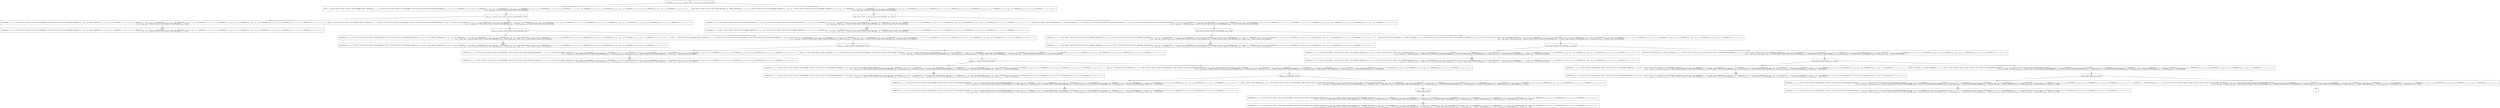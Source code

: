 digraph {
    graph [rankdir=TB
          ,bgcolor=transparent];
    node [shape=box
         ,fillcolor=white
         ,style=filled];
    0 [label=<O <BR/> minmaxo(v<SUB>102</SUB>, v<SUB>80</SUB>, v<SUB>75</SUB>, C Succ [C Succ [C Succ [C Succ [C Succ [Zero]]]]])>];
    1 [label=<C <BR/> leo(v<SUB>102</SUB>, C Succ [C Succ [C Succ [C Succ [C Succ [Zero]]]]], Trueo), minmaxo(v<SUB>107</SUB>, v<SUB>112</SUB>, C Succ [C Succ [C Succ [C Succ [C Succ [Zero]]]]], C Succ [C Succ [C Succ [C Succ [Zero]]]]), minmaxo(v<SUB>127</SUB>, v<SUB>100</SUB>, v<SUB>95</SUB>, v<SUB>102</SUB>), minmaxo(v<SUB>132</SUB>, v<SUB>105</SUB>, v<SUB>100</SUB>, v<SUB>107</SUB>), minmaxo(v<SUB>137</SUB>, v<SUB>142</SUB>, v<SUB>105</SUB>, v<SUB>112</SUB>), minmaxo(v<SUB>157</SUB>, v<SUB>125</SUB>, v<SUB>120</SUB>, v<SUB>127</SUB>), minmaxo(v<SUB>162</SUB>, v<SUB>130</SUB>, v<SUB>125</SUB>, v<SUB>132</SUB>), minmaxo(v<SUB>167</SUB>, v<SUB>135</SUB>, v<SUB>130</SUB>, v<SUB>137</SUB>), minmaxo(v<SUB>172</SUB>, v<SUB>177</SUB>, v<SUB>135</SUB>, v<SUB>142</SUB>), minmaxo(v<SUB>153</SUB>, v<SUB>155</SUB>, v<SUB>150</SUB>, v<SUB>157</SUB>), minmaxo(v<SUB>158</SUB>, v<SUB>160</SUB>, v<SUB>155</SUB>, v<SUB>162</SUB>), minmaxo(v<SUB>163</SUB>, v<SUB>165</SUB>, v<SUB>160</SUB>, v<SUB>167</SUB>), minmaxo(v<SUB>168</SUB>, v<SUB>170</SUB>, v<SUB>165</SUB>, v<SUB>172</SUB>), minmaxo(v<SUB>173</SUB>, v<SUB>175</SUB>, v<SUB>170</SUB>, v<SUB>177</SUB>) <BR/>  [ v<SUB>75</SUB> &rarr; v<SUB>102</SUB>, v<SUB>80</SUB> &rarr; C Succ [C Succ [C Succ [C Succ [C Succ [Zero]]]]] ] >];
    2 [label=<C <BR/> gto(C Succ [C Succ [C Succ [C Succ [C Succ [Zero]]]]], v<SUB>80</SUB>, Trueo), minmaxo(v<SUB>107</SUB>, v<SUB>112</SUB>, v<SUB>80</SUB>, C Succ [C Succ [C Succ [C Succ [Zero]]]]), minmaxo(v<SUB>127</SUB>, v<SUB>100</SUB>, v<SUB>95</SUB>, C Succ [C Succ [C Succ [C Succ [C Succ [Zero]]]]]), minmaxo(v<SUB>132</SUB>, v<SUB>105</SUB>, v<SUB>100</SUB>, v<SUB>107</SUB>), minmaxo(v<SUB>137</SUB>, v<SUB>142</SUB>, v<SUB>105</SUB>, v<SUB>112</SUB>), minmaxo(v<SUB>157</SUB>, v<SUB>125</SUB>, v<SUB>120</SUB>, v<SUB>127</SUB>), minmaxo(v<SUB>162</SUB>, v<SUB>130</SUB>, v<SUB>125</SUB>, v<SUB>132</SUB>), minmaxo(v<SUB>167</SUB>, v<SUB>135</SUB>, v<SUB>130</SUB>, v<SUB>137</SUB>), minmaxo(v<SUB>172</SUB>, v<SUB>177</SUB>, v<SUB>135</SUB>, v<SUB>142</SUB>), minmaxo(v<SUB>153</SUB>, v<SUB>155</SUB>, v<SUB>150</SUB>, v<SUB>157</SUB>), minmaxo(v<SUB>158</SUB>, v<SUB>160</SUB>, v<SUB>155</SUB>, v<SUB>162</SUB>), minmaxo(v<SUB>163</SUB>, v<SUB>165</SUB>, v<SUB>160</SUB>, v<SUB>167</SUB>), minmaxo(v<SUB>168</SUB>, v<SUB>170</SUB>, v<SUB>165</SUB>, v<SUB>172</SUB>), minmaxo(v<SUB>173</SUB>, v<SUB>175</SUB>, v<SUB>170</SUB>, v<SUB>177</SUB>) <BR/>  [ v<SUB>75</SUB> &rarr; v<SUB>80</SUB>, v<SUB>102</SUB> &rarr; C Succ [C Succ [C Succ [C Succ [C Succ [Zero]]]]] ] >];
    3 [label=<O <BR/> leo(v<SUB>102</SUB>, C Succ [C Succ [C Succ [C Succ [C Succ [Zero]]]]], Trueo)>];
    4 [label=<C <BR/> minmaxo(v<SUB>107</SUB>, v<SUB>112</SUB>, C Succ [C Succ [C Succ [C Succ [C Succ [Zero]]]]], C Succ [C Succ [C Succ [C Succ [Zero]]]]), minmaxo(v<SUB>127</SUB>, v<SUB>100</SUB>, v<SUB>95</SUB>, Zero), minmaxo(v<SUB>132</SUB>, v<SUB>105</SUB>, v<SUB>100</SUB>, v<SUB>107</SUB>), minmaxo(v<SUB>137</SUB>, v<SUB>142</SUB>, v<SUB>105</SUB>, v<SUB>112</SUB>), minmaxo(v<SUB>157</SUB>, v<SUB>125</SUB>, v<SUB>120</SUB>, v<SUB>127</SUB>), minmaxo(v<SUB>162</SUB>, v<SUB>130</SUB>, v<SUB>125</SUB>, v<SUB>132</SUB>), minmaxo(v<SUB>167</SUB>, v<SUB>135</SUB>, v<SUB>130</SUB>, v<SUB>137</SUB>), minmaxo(v<SUB>172</SUB>, v<SUB>177</SUB>, v<SUB>135</SUB>, v<SUB>142</SUB>), minmaxo(v<SUB>153</SUB>, v<SUB>155</SUB>, v<SUB>150</SUB>, v<SUB>157</SUB>), minmaxo(v<SUB>158</SUB>, v<SUB>160</SUB>, v<SUB>155</SUB>, v<SUB>162</SUB>), minmaxo(v<SUB>163</SUB>, v<SUB>165</SUB>, v<SUB>160</SUB>, v<SUB>167</SUB>), minmaxo(v<SUB>168</SUB>, v<SUB>170</SUB>, v<SUB>165</SUB>, v<SUB>172</SUB>), minmaxo(v<SUB>173</SUB>, v<SUB>175</SUB>, v<SUB>170</SUB>, v<SUB>177</SUB>) <BR/>  [ v<SUB>75</SUB> &rarr; v<SUB>102</SUB>, v<SUB>80</SUB> &rarr; C Succ [C Succ [C Succ [C Succ [C Succ [Zero]]]]], v<SUB>102</SUB> &rarr; Zero ] >];
    5 [label=<C <BR/> leo(v<SUB>214</SUB>, C Succ [C Succ [C Succ [C Succ [Zero]]]], Trueo), minmaxo(v<SUB>107</SUB>, v<SUB>112</SUB>, C Succ [C Succ [C Succ [C Succ [C Succ [Zero]]]]], C Succ [C Succ [C Succ [C Succ [Zero]]]]), minmaxo(v<SUB>127</SUB>, v<SUB>100</SUB>, v<SUB>95</SUB>, C Succ [v<SUB>214</SUB>]), minmaxo(v<SUB>132</SUB>, v<SUB>105</SUB>, v<SUB>100</SUB>, v<SUB>107</SUB>), minmaxo(v<SUB>137</SUB>, v<SUB>142</SUB>, v<SUB>105</SUB>, v<SUB>112</SUB>), minmaxo(v<SUB>157</SUB>, v<SUB>125</SUB>, v<SUB>120</SUB>, v<SUB>127</SUB>), minmaxo(v<SUB>162</SUB>, v<SUB>130</SUB>, v<SUB>125</SUB>, v<SUB>132</SUB>), minmaxo(v<SUB>167</SUB>, v<SUB>135</SUB>, v<SUB>130</SUB>, v<SUB>137</SUB>), minmaxo(v<SUB>172</SUB>, v<SUB>177</SUB>, v<SUB>135</SUB>, v<SUB>142</SUB>), minmaxo(v<SUB>153</SUB>, v<SUB>155</SUB>, v<SUB>150</SUB>, v<SUB>157</SUB>), minmaxo(v<SUB>158</SUB>, v<SUB>160</SUB>, v<SUB>155</SUB>, v<SUB>162</SUB>), minmaxo(v<SUB>163</SUB>, v<SUB>165</SUB>, v<SUB>160</SUB>, v<SUB>167</SUB>), minmaxo(v<SUB>168</SUB>, v<SUB>170</SUB>, v<SUB>165</SUB>, v<SUB>172</SUB>), minmaxo(v<SUB>173</SUB>, v<SUB>175</SUB>, v<SUB>170</SUB>, v<SUB>177</SUB>) <BR/>  [ v<SUB>75</SUB> &rarr; v<SUB>102</SUB>, v<SUB>80</SUB> &rarr; C Succ [C Succ [C Succ [C Succ [C Succ [Zero]]]]], v<SUB>102</SUB> &rarr; C Succ [v<SUB>214</SUB>], v<SUB>215</SUB> &rarr; C Succ [C Succ [C Succ [C Succ [Zero]]]] ] >];
    6 [label=<Leaf <BR/> minmaxo(v<SUB>107</SUB>, v<SUB>112</SUB>, C Succ [C Succ [C Succ [C Succ [C Succ [Zero]]]]], C Succ [C Succ [C Succ [C Succ [Zero]]]]), minmaxo(v<SUB>127</SUB>, v<SUB>100</SUB>, v<SUB>95</SUB>, Zero), minmaxo(v<SUB>132</SUB>, v<SUB>105</SUB>, v<SUB>100</SUB>, v<SUB>107</SUB>), minmaxo(v<SUB>137</SUB>, v<SUB>142</SUB>, v<SUB>105</SUB>, v<SUB>112</SUB>), minmaxo(v<SUB>157</SUB>, v<SUB>125</SUB>, v<SUB>120</SUB>, v<SUB>127</SUB>), minmaxo(v<SUB>162</SUB>, v<SUB>130</SUB>, v<SUB>125</SUB>, v<SUB>132</SUB>), minmaxo(v<SUB>167</SUB>, v<SUB>135</SUB>, v<SUB>130</SUB>, v<SUB>137</SUB>), minmaxo(v<SUB>172</SUB>, v<SUB>177</SUB>, v<SUB>135</SUB>, v<SUB>142</SUB>), minmaxo(v<SUB>153</SUB>, v<SUB>155</SUB>, v<SUB>150</SUB>, v<SUB>157</SUB>), minmaxo(v<SUB>158</SUB>, v<SUB>160</SUB>, v<SUB>155</SUB>, v<SUB>162</SUB>), minmaxo(v<SUB>163</SUB>, v<SUB>165</SUB>, v<SUB>160</SUB>, v<SUB>167</SUB>), minmaxo(v<SUB>168</SUB>, v<SUB>170</SUB>, v<SUB>165</SUB>, v<SUB>172</SUB>), minmaxo(v<SUB>173</SUB>, v<SUB>175</SUB>, v<SUB>170</SUB>, v<SUB>177</SUB>) <BR/>  [ v<SUB>75</SUB> &rarr; v<SUB>102</SUB>, v<SUB>80</SUB> &rarr; C Succ [C Succ [C Succ [C Succ [C Succ [Zero]]]]], v<SUB>102</SUB> &rarr; Zero ] >];
    7 [label=<O <BR/> leo(v<SUB>214</SUB>, C Succ [C Succ [C Succ [C Succ [Zero]]]], Trueo)>];
    8 [label=<C <BR/> minmaxo(v<SUB>107</SUB>, v<SUB>112</SUB>, C Succ [C Succ [C Succ [C Succ [C Succ [Zero]]]]], C Succ [C Succ [C Succ [C Succ [Zero]]]]), minmaxo(v<SUB>127</SUB>, v<SUB>100</SUB>, v<SUB>95</SUB>, C Succ [Zero]), minmaxo(v<SUB>132</SUB>, v<SUB>105</SUB>, v<SUB>100</SUB>, v<SUB>107</SUB>), minmaxo(v<SUB>137</SUB>, v<SUB>142</SUB>, v<SUB>105</SUB>, v<SUB>112</SUB>), minmaxo(v<SUB>157</SUB>, v<SUB>125</SUB>, v<SUB>120</SUB>, v<SUB>127</SUB>), minmaxo(v<SUB>162</SUB>, v<SUB>130</SUB>, v<SUB>125</SUB>, v<SUB>132</SUB>), minmaxo(v<SUB>167</SUB>, v<SUB>135</SUB>, v<SUB>130</SUB>, v<SUB>137</SUB>), minmaxo(v<SUB>172</SUB>, v<SUB>177</SUB>, v<SUB>135</SUB>, v<SUB>142</SUB>), minmaxo(v<SUB>153</SUB>, v<SUB>155</SUB>, v<SUB>150</SUB>, v<SUB>157</SUB>), minmaxo(v<SUB>158</SUB>, v<SUB>160</SUB>, v<SUB>155</SUB>, v<SUB>162</SUB>), minmaxo(v<SUB>163</SUB>, v<SUB>165</SUB>, v<SUB>160</SUB>, v<SUB>167</SUB>), minmaxo(v<SUB>168</SUB>, v<SUB>170</SUB>, v<SUB>165</SUB>, v<SUB>172</SUB>), minmaxo(v<SUB>173</SUB>, v<SUB>175</SUB>, v<SUB>170</SUB>, v<SUB>177</SUB>) <BR/>  [ v<SUB>75</SUB> &rarr; v<SUB>102</SUB>, v<SUB>80</SUB> &rarr; C Succ [C Succ [C Succ [C Succ [C Succ [Zero]]]]], v<SUB>102</SUB> &rarr; C Succ [v<SUB>214</SUB>], v<SUB>214</SUB> &rarr; Zero, v<SUB>215</SUB> &rarr; C Succ [C Succ [C Succ [C Succ [Zero]]]] ] >];
    9 [label=<C <BR/> leo(v<SUB>217</SUB>, C Succ [C Succ [C Succ [Zero]]], Trueo), minmaxo(v<SUB>107</SUB>, v<SUB>112</SUB>, C Succ [C Succ [C Succ [C Succ [C Succ [Zero]]]]], C Succ [C Succ [C Succ [C Succ [Zero]]]]), minmaxo(v<SUB>127</SUB>, v<SUB>100</SUB>, v<SUB>95</SUB>, C Succ [C Succ [v<SUB>217</SUB>]]), minmaxo(v<SUB>132</SUB>, v<SUB>105</SUB>, v<SUB>100</SUB>, v<SUB>107</SUB>), minmaxo(v<SUB>137</SUB>, v<SUB>142</SUB>, v<SUB>105</SUB>, v<SUB>112</SUB>), minmaxo(v<SUB>157</SUB>, v<SUB>125</SUB>, v<SUB>120</SUB>, v<SUB>127</SUB>), minmaxo(v<SUB>162</SUB>, v<SUB>130</SUB>, v<SUB>125</SUB>, v<SUB>132</SUB>), minmaxo(v<SUB>167</SUB>, v<SUB>135</SUB>, v<SUB>130</SUB>, v<SUB>137</SUB>), minmaxo(v<SUB>172</SUB>, v<SUB>177</SUB>, v<SUB>135</SUB>, v<SUB>142</SUB>), minmaxo(v<SUB>153</SUB>, v<SUB>155</SUB>, v<SUB>150</SUB>, v<SUB>157</SUB>), minmaxo(v<SUB>158</SUB>, v<SUB>160</SUB>, v<SUB>155</SUB>, v<SUB>162</SUB>), minmaxo(v<SUB>163</SUB>, v<SUB>165</SUB>, v<SUB>160</SUB>, v<SUB>167</SUB>), minmaxo(v<SUB>168</SUB>, v<SUB>170</SUB>, v<SUB>165</SUB>, v<SUB>172</SUB>), minmaxo(v<SUB>173</SUB>, v<SUB>175</SUB>, v<SUB>170</SUB>, v<SUB>177</SUB>) <BR/>  [ v<SUB>75</SUB> &rarr; v<SUB>102</SUB>, v<SUB>80</SUB> &rarr; C Succ [C Succ [C Succ [C Succ [C Succ [Zero]]]]], v<SUB>102</SUB> &rarr; C Succ [v<SUB>214</SUB>], v<SUB>214</SUB> &rarr; C Succ [v<SUB>217</SUB>], v<SUB>215</SUB> &rarr; C Succ [C Succ [C Succ [C Succ [Zero]]]], v<SUB>218</SUB> &rarr; C Succ [C Succ [C Succ [Zero]]] ] >];
    10 [label=<Leaf <BR/> minmaxo(v<SUB>107</SUB>, v<SUB>112</SUB>, C Succ [C Succ [C Succ [C Succ [C Succ [Zero]]]]], C Succ [C Succ [C Succ [C Succ [Zero]]]]), minmaxo(v<SUB>127</SUB>, v<SUB>100</SUB>, v<SUB>95</SUB>, C Succ [Zero]), minmaxo(v<SUB>132</SUB>, v<SUB>105</SUB>, v<SUB>100</SUB>, v<SUB>107</SUB>), minmaxo(v<SUB>137</SUB>, v<SUB>142</SUB>, v<SUB>105</SUB>, v<SUB>112</SUB>), minmaxo(v<SUB>157</SUB>, v<SUB>125</SUB>, v<SUB>120</SUB>, v<SUB>127</SUB>), minmaxo(v<SUB>162</SUB>, v<SUB>130</SUB>, v<SUB>125</SUB>, v<SUB>132</SUB>), minmaxo(v<SUB>167</SUB>, v<SUB>135</SUB>, v<SUB>130</SUB>, v<SUB>137</SUB>), minmaxo(v<SUB>172</SUB>, v<SUB>177</SUB>, v<SUB>135</SUB>, v<SUB>142</SUB>), minmaxo(v<SUB>153</SUB>, v<SUB>155</SUB>, v<SUB>150</SUB>, v<SUB>157</SUB>), minmaxo(v<SUB>158</SUB>, v<SUB>160</SUB>, v<SUB>155</SUB>, v<SUB>162</SUB>), minmaxo(v<SUB>163</SUB>, v<SUB>165</SUB>, v<SUB>160</SUB>, v<SUB>167</SUB>), minmaxo(v<SUB>168</SUB>, v<SUB>170</SUB>, v<SUB>165</SUB>, v<SUB>172</SUB>), minmaxo(v<SUB>173</SUB>, v<SUB>175</SUB>, v<SUB>170</SUB>, v<SUB>177</SUB>) <BR/>  [ v<SUB>75</SUB> &rarr; v<SUB>102</SUB>, v<SUB>80</SUB> &rarr; C Succ [C Succ [C Succ [C Succ [C Succ [Zero]]]]], v<SUB>102</SUB> &rarr; C Succ [v<SUB>214</SUB>], v<SUB>214</SUB> &rarr; Zero, v<SUB>215</SUB> &rarr; C Succ [C Succ [C Succ [C Succ [Zero]]]] ] >];
    11 [label=<O <BR/> leo(v<SUB>217</SUB>, C Succ [C Succ [C Succ [Zero]]], Trueo)>];
    12 [label=<C <BR/> minmaxo(v<SUB>107</SUB>, v<SUB>112</SUB>, C Succ [C Succ [C Succ [C Succ [C Succ [Zero]]]]], C Succ [C Succ [C Succ [C Succ [Zero]]]]), minmaxo(v<SUB>127</SUB>, v<SUB>100</SUB>, v<SUB>95</SUB>, C Succ [C Succ [Zero]]), minmaxo(v<SUB>132</SUB>, v<SUB>105</SUB>, v<SUB>100</SUB>, v<SUB>107</SUB>), minmaxo(v<SUB>137</SUB>, v<SUB>142</SUB>, v<SUB>105</SUB>, v<SUB>112</SUB>), minmaxo(v<SUB>157</SUB>, v<SUB>125</SUB>, v<SUB>120</SUB>, v<SUB>127</SUB>), minmaxo(v<SUB>162</SUB>, v<SUB>130</SUB>, v<SUB>125</SUB>, v<SUB>132</SUB>), minmaxo(v<SUB>167</SUB>, v<SUB>135</SUB>, v<SUB>130</SUB>, v<SUB>137</SUB>), minmaxo(v<SUB>172</SUB>, v<SUB>177</SUB>, v<SUB>135</SUB>, v<SUB>142</SUB>), minmaxo(v<SUB>153</SUB>, v<SUB>155</SUB>, v<SUB>150</SUB>, v<SUB>157</SUB>), minmaxo(v<SUB>158</SUB>, v<SUB>160</SUB>, v<SUB>155</SUB>, v<SUB>162</SUB>), minmaxo(v<SUB>163</SUB>, v<SUB>165</SUB>, v<SUB>160</SUB>, v<SUB>167</SUB>), minmaxo(v<SUB>168</SUB>, v<SUB>170</SUB>, v<SUB>165</SUB>, v<SUB>172</SUB>), minmaxo(v<SUB>173</SUB>, v<SUB>175</SUB>, v<SUB>170</SUB>, v<SUB>177</SUB>) <BR/>  [ v<SUB>75</SUB> &rarr; v<SUB>102</SUB>, v<SUB>80</SUB> &rarr; C Succ [C Succ [C Succ [C Succ [C Succ [Zero]]]]], v<SUB>102</SUB> &rarr; C Succ [v<SUB>214</SUB>], v<SUB>214</SUB> &rarr; C Succ [v<SUB>217</SUB>], v<SUB>215</SUB> &rarr; C Succ [C Succ [C Succ [C Succ [Zero]]]], v<SUB>217</SUB> &rarr; Zero, v<SUB>218</SUB> &rarr; C Succ [C Succ [C Succ [Zero]]] ] >];
    13 [label=<C <BR/> leo(v<SUB>220</SUB>, C Succ [C Succ [Zero]], Trueo), minmaxo(v<SUB>107</SUB>, v<SUB>112</SUB>, C Succ [C Succ [C Succ [C Succ [C Succ [Zero]]]]], C Succ [C Succ [C Succ [C Succ [Zero]]]]), minmaxo(v<SUB>127</SUB>, v<SUB>100</SUB>, v<SUB>95</SUB>, C Succ [C Succ [C Succ [v<SUB>220</SUB>]]]), minmaxo(v<SUB>132</SUB>, v<SUB>105</SUB>, v<SUB>100</SUB>, v<SUB>107</SUB>), minmaxo(v<SUB>137</SUB>, v<SUB>142</SUB>, v<SUB>105</SUB>, v<SUB>112</SUB>), minmaxo(v<SUB>157</SUB>, v<SUB>125</SUB>, v<SUB>120</SUB>, v<SUB>127</SUB>), minmaxo(v<SUB>162</SUB>, v<SUB>130</SUB>, v<SUB>125</SUB>, v<SUB>132</SUB>), minmaxo(v<SUB>167</SUB>, v<SUB>135</SUB>, v<SUB>130</SUB>, v<SUB>137</SUB>), minmaxo(v<SUB>172</SUB>, v<SUB>177</SUB>, v<SUB>135</SUB>, v<SUB>142</SUB>), minmaxo(v<SUB>153</SUB>, v<SUB>155</SUB>, v<SUB>150</SUB>, v<SUB>157</SUB>), minmaxo(v<SUB>158</SUB>, v<SUB>160</SUB>, v<SUB>155</SUB>, v<SUB>162</SUB>), minmaxo(v<SUB>163</SUB>, v<SUB>165</SUB>, v<SUB>160</SUB>, v<SUB>167</SUB>), minmaxo(v<SUB>168</SUB>, v<SUB>170</SUB>, v<SUB>165</SUB>, v<SUB>172</SUB>), minmaxo(v<SUB>173</SUB>, v<SUB>175</SUB>, v<SUB>170</SUB>, v<SUB>177</SUB>) <BR/>  [ v<SUB>75</SUB> &rarr; v<SUB>102</SUB>, v<SUB>80</SUB> &rarr; C Succ [C Succ [C Succ [C Succ [C Succ [Zero]]]]], v<SUB>102</SUB> &rarr; C Succ [v<SUB>214</SUB>], v<SUB>214</SUB> &rarr; C Succ [v<SUB>217</SUB>], v<SUB>215</SUB> &rarr; C Succ [C Succ [C Succ [C Succ [Zero]]]], v<SUB>217</SUB> &rarr; C Succ [v<SUB>220</SUB>], v<SUB>218</SUB> &rarr; C Succ [C Succ [C Succ [Zero]]], v<SUB>221</SUB> &rarr; C Succ [C Succ [Zero]] ] >];
    14 [label=<Leaf <BR/> minmaxo(v<SUB>107</SUB>, v<SUB>112</SUB>, C Succ [C Succ [C Succ [C Succ [C Succ [Zero]]]]], C Succ [C Succ [C Succ [C Succ [Zero]]]]), minmaxo(v<SUB>127</SUB>, v<SUB>100</SUB>, v<SUB>95</SUB>, C Succ [C Succ [Zero]]), minmaxo(v<SUB>132</SUB>, v<SUB>105</SUB>, v<SUB>100</SUB>, v<SUB>107</SUB>), minmaxo(v<SUB>137</SUB>, v<SUB>142</SUB>, v<SUB>105</SUB>, v<SUB>112</SUB>), minmaxo(v<SUB>157</SUB>, v<SUB>125</SUB>, v<SUB>120</SUB>, v<SUB>127</SUB>), minmaxo(v<SUB>162</SUB>, v<SUB>130</SUB>, v<SUB>125</SUB>, v<SUB>132</SUB>), minmaxo(v<SUB>167</SUB>, v<SUB>135</SUB>, v<SUB>130</SUB>, v<SUB>137</SUB>), minmaxo(v<SUB>172</SUB>, v<SUB>177</SUB>, v<SUB>135</SUB>, v<SUB>142</SUB>), minmaxo(v<SUB>153</SUB>, v<SUB>155</SUB>, v<SUB>150</SUB>, v<SUB>157</SUB>), minmaxo(v<SUB>158</SUB>, v<SUB>160</SUB>, v<SUB>155</SUB>, v<SUB>162</SUB>), minmaxo(v<SUB>163</SUB>, v<SUB>165</SUB>, v<SUB>160</SUB>, v<SUB>167</SUB>), minmaxo(v<SUB>168</SUB>, v<SUB>170</SUB>, v<SUB>165</SUB>, v<SUB>172</SUB>), minmaxo(v<SUB>173</SUB>, v<SUB>175</SUB>, v<SUB>170</SUB>, v<SUB>177</SUB>) <BR/>  [ v<SUB>75</SUB> &rarr; v<SUB>102</SUB>, v<SUB>80</SUB> &rarr; C Succ [C Succ [C Succ [C Succ [C Succ [Zero]]]]], v<SUB>102</SUB> &rarr; C Succ [v<SUB>214</SUB>], v<SUB>214</SUB> &rarr; C Succ [v<SUB>217</SUB>], v<SUB>215</SUB> &rarr; C Succ [C Succ [C Succ [C Succ [Zero]]]], v<SUB>217</SUB> &rarr; Zero, v<SUB>218</SUB> &rarr; C Succ [C Succ [C Succ [Zero]]] ] >];
    15 [label=<O <BR/> leo(v<SUB>220</SUB>, C Succ [C Succ [Zero]], Trueo)>];
    16 [label=<C <BR/> minmaxo(v<SUB>107</SUB>, v<SUB>112</SUB>, C Succ [C Succ [C Succ [C Succ [C Succ [Zero]]]]], C Succ [C Succ [C Succ [C Succ [Zero]]]]), minmaxo(v<SUB>127</SUB>, v<SUB>100</SUB>, v<SUB>95</SUB>, C Succ [C Succ [C Succ [Zero]]]), minmaxo(v<SUB>132</SUB>, v<SUB>105</SUB>, v<SUB>100</SUB>, v<SUB>107</SUB>), minmaxo(v<SUB>137</SUB>, v<SUB>142</SUB>, v<SUB>105</SUB>, v<SUB>112</SUB>), minmaxo(v<SUB>157</SUB>, v<SUB>125</SUB>, v<SUB>120</SUB>, v<SUB>127</SUB>), minmaxo(v<SUB>162</SUB>, v<SUB>130</SUB>, v<SUB>125</SUB>, v<SUB>132</SUB>), minmaxo(v<SUB>167</SUB>, v<SUB>135</SUB>, v<SUB>130</SUB>, v<SUB>137</SUB>), minmaxo(v<SUB>172</SUB>, v<SUB>177</SUB>, v<SUB>135</SUB>, v<SUB>142</SUB>), minmaxo(v<SUB>153</SUB>, v<SUB>155</SUB>, v<SUB>150</SUB>, v<SUB>157</SUB>), minmaxo(v<SUB>158</SUB>, v<SUB>160</SUB>, v<SUB>155</SUB>, v<SUB>162</SUB>), minmaxo(v<SUB>163</SUB>, v<SUB>165</SUB>, v<SUB>160</SUB>, v<SUB>167</SUB>), minmaxo(v<SUB>168</SUB>, v<SUB>170</SUB>, v<SUB>165</SUB>, v<SUB>172</SUB>), minmaxo(v<SUB>173</SUB>, v<SUB>175</SUB>, v<SUB>170</SUB>, v<SUB>177</SUB>) <BR/>  [ v<SUB>75</SUB> &rarr; v<SUB>102</SUB>, v<SUB>80</SUB> &rarr; C Succ [C Succ [C Succ [C Succ [C Succ [Zero]]]]], v<SUB>102</SUB> &rarr; C Succ [v<SUB>214</SUB>], v<SUB>214</SUB> &rarr; C Succ [v<SUB>217</SUB>], v<SUB>215</SUB> &rarr; C Succ [C Succ [C Succ [C Succ [Zero]]]], v<SUB>217</SUB> &rarr; C Succ [v<SUB>220</SUB>], v<SUB>218</SUB> &rarr; C Succ [C Succ [C Succ [Zero]]], v<SUB>220</SUB> &rarr; Zero, v<SUB>221</SUB> &rarr; C Succ [C Succ [Zero]] ] >];
    17 [label=<C <BR/> leo(v<SUB>223</SUB>, C Succ [Zero], Trueo), minmaxo(v<SUB>107</SUB>, v<SUB>112</SUB>, C Succ [C Succ [C Succ [C Succ [C Succ [Zero]]]]], C Succ [C Succ [C Succ [C Succ [Zero]]]]), minmaxo(v<SUB>127</SUB>, v<SUB>100</SUB>, v<SUB>95</SUB>, C Succ [C Succ [C Succ [C Succ [v<SUB>223</SUB>]]]]), minmaxo(v<SUB>132</SUB>, v<SUB>105</SUB>, v<SUB>100</SUB>, v<SUB>107</SUB>), minmaxo(v<SUB>137</SUB>, v<SUB>142</SUB>, v<SUB>105</SUB>, v<SUB>112</SUB>), minmaxo(v<SUB>157</SUB>, v<SUB>125</SUB>, v<SUB>120</SUB>, v<SUB>127</SUB>), minmaxo(v<SUB>162</SUB>, v<SUB>130</SUB>, v<SUB>125</SUB>, v<SUB>132</SUB>), minmaxo(v<SUB>167</SUB>, v<SUB>135</SUB>, v<SUB>130</SUB>, v<SUB>137</SUB>), minmaxo(v<SUB>172</SUB>, v<SUB>177</SUB>, v<SUB>135</SUB>, v<SUB>142</SUB>), minmaxo(v<SUB>153</SUB>, v<SUB>155</SUB>, v<SUB>150</SUB>, v<SUB>157</SUB>), minmaxo(v<SUB>158</SUB>, v<SUB>160</SUB>, v<SUB>155</SUB>, v<SUB>162</SUB>), minmaxo(v<SUB>163</SUB>, v<SUB>165</SUB>, v<SUB>160</SUB>, v<SUB>167</SUB>), minmaxo(v<SUB>168</SUB>, v<SUB>170</SUB>, v<SUB>165</SUB>, v<SUB>172</SUB>), minmaxo(v<SUB>173</SUB>, v<SUB>175</SUB>, v<SUB>170</SUB>, v<SUB>177</SUB>) <BR/>  [ v<SUB>75</SUB> &rarr; v<SUB>102</SUB>, v<SUB>80</SUB> &rarr; C Succ [C Succ [C Succ [C Succ [C Succ [Zero]]]]], v<SUB>102</SUB> &rarr; C Succ [v<SUB>214</SUB>], v<SUB>214</SUB> &rarr; C Succ [v<SUB>217</SUB>], v<SUB>215</SUB> &rarr; C Succ [C Succ [C Succ [C Succ [Zero]]]], v<SUB>217</SUB> &rarr; C Succ [v<SUB>220</SUB>], v<SUB>218</SUB> &rarr; C Succ [C Succ [C Succ [Zero]]], v<SUB>220</SUB> &rarr; C Succ [v<SUB>223</SUB>], v<SUB>221</SUB> &rarr; C Succ [C Succ [Zero]], v<SUB>224</SUB> &rarr; C Succ [Zero] ] >];
    18 [label=<Leaf <BR/> minmaxo(v<SUB>107</SUB>, v<SUB>112</SUB>, C Succ [C Succ [C Succ [C Succ [C Succ [Zero]]]]], C Succ [C Succ [C Succ [C Succ [Zero]]]]), minmaxo(v<SUB>127</SUB>, v<SUB>100</SUB>, v<SUB>95</SUB>, C Succ [C Succ [C Succ [Zero]]]), minmaxo(v<SUB>132</SUB>, v<SUB>105</SUB>, v<SUB>100</SUB>, v<SUB>107</SUB>), minmaxo(v<SUB>137</SUB>, v<SUB>142</SUB>, v<SUB>105</SUB>, v<SUB>112</SUB>), minmaxo(v<SUB>157</SUB>, v<SUB>125</SUB>, v<SUB>120</SUB>, v<SUB>127</SUB>), minmaxo(v<SUB>162</SUB>, v<SUB>130</SUB>, v<SUB>125</SUB>, v<SUB>132</SUB>), minmaxo(v<SUB>167</SUB>, v<SUB>135</SUB>, v<SUB>130</SUB>, v<SUB>137</SUB>), minmaxo(v<SUB>172</SUB>, v<SUB>177</SUB>, v<SUB>135</SUB>, v<SUB>142</SUB>), minmaxo(v<SUB>153</SUB>, v<SUB>155</SUB>, v<SUB>150</SUB>, v<SUB>157</SUB>), minmaxo(v<SUB>158</SUB>, v<SUB>160</SUB>, v<SUB>155</SUB>, v<SUB>162</SUB>), minmaxo(v<SUB>163</SUB>, v<SUB>165</SUB>, v<SUB>160</SUB>, v<SUB>167</SUB>), minmaxo(v<SUB>168</SUB>, v<SUB>170</SUB>, v<SUB>165</SUB>, v<SUB>172</SUB>), minmaxo(v<SUB>173</SUB>, v<SUB>175</SUB>, v<SUB>170</SUB>, v<SUB>177</SUB>) <BR/>  [ v<SUB>75</SUB> &rarr; v<SUB>102</SUB>, v<SUB>80</SUB> &rarr; C Succ [C Succ [C Succ [C Succ [C Succ [Zero]]]]], v<SUB>102</SUB> &rarr; C Succ [v<SUB>214</SUB>], v<SUB>214</SUB> &rarr; C Succ [v<SUB>217</SUB>], v<SUB>215</SUB> &rarr; C Succ [C Succ [C Succ [C Succ [Zero]]]], v<SUB>217</SUB> &rarr; C Succ [v<SUB>220</SUB>], v<SUB>218</SUB> &rarr; C Succ [C Succ [C Succ [Zero]]], v<SUB>220</SUB> &rarr; Zero, v<SUB>221</SUB> &rarr; C Succ [C Succ [Zero]] ] >];
    19 [label=<O <BR/> leo(v<SUB>223</SUB>, C Succ [Zero], Trueo)>];
    20 [label=<C <BR/> minmaxo(v<SUB>107</SUB>, v<SUB>112</SUB>, C Succ [C Succ [C Succ [C Succ [C Succ [Zero]]]]], C Succ [C Succ [C Succ [C Succ [Zero]]]]), minmaxo(v<SUB>127</SUB>, v<SUB>100</SUB>, v<SUB>95</SUB>, C Succ [C Succ [C Succ [C Succ [Zero]]]]), minmaxo(v<SUB>132</SUB>, v<SUB>105</SUB>, v<SUB>100</SUB>, v<SUB>107</SUB>), minmaxo(v<SUB>137</SUB>, v<SUB>142</SUB>, v<SUB>105</SUB>, v<SUB>112</SUB>), minmaxo(v<SUB>157</SUB>, v<SUB>125</SUB>, v<SUB>120</SUB>, v<SUB>127</SUB>), minmaxo(v<SUB>162</SUB>, v<SUB>130</SUB>, v<SUB>125</SUB>, v<SUB>132</SUB>), minmaxo(v<SUB>167</SUB>, v<SUB>135</SUB>, v<SUB>130</SUB>, v<SUB>137</SUB>), minmaxo(v<SUB>172</SUB>, v<SUB>177</SUB>, v<SUB>135</SUB>, v<SUB>142</SUB>), minmaxo(v<SUB>153</SUB>, v<SUB>155</SUB>, v<SUB>150</SUB>, v<SUB>157</SUB>), minmaxo(v<SUB>158</SUB>, v<SUB>160</SUB>, v<SUB>155</SUB>, v<SUB>162</SUB>), minmaxo(v<SUB>163</SUB>, v<SUB>165</SUB>, v<SUB>160</SUB>, v<SUB>167</SUB>), minmaxo(v<SUB>168</SUB>, v<SUB>170</SUB>, v<SUB>165</SUB>, v<SUB>172</SUB>), minmaxo(v<SUB>173</SUB>, v<SUB>175</SUB>, v<SUB>170</SUB>, v<SUB>177</SUB>) <BR/>  [ v<SUB>75</SUB> &rarr; v<SUB>102</SUB>, v<SUB>80</SUB> &rarr; C Succ [C Succ [C Succ [C Succ [C Succ [Zero]]]]], v<SUB>102</SUB> &rarr; C Succ [v<SUB>214</SUB>], v<SUB>214</SUB> &rarr; C Succ [v<SUB>217</SUB>], v<SUB>215</SUB> &rarr; C Succ [C Succ [C Succ [C Succ [Zero]]]], v<SUB>217</SUB> &rarr; C Succ [v<SUB>220</SUB>], v<SUB>218</SUB> &rarr; C Succ [C Succ [C Succ [Zero]]], v<SUB>220</SUB> &rarr; C Succ [v<SUB>223</SUB>], v<SUB>221</SUB> &rarr; C Succ [C Succ [Zero]], v<SUB>223</SUB> &rarr; Zero, v<SUB>224</SUB> &rarr; C Succ [Zero] ] >];
    21 [label=<C <BR/> leo(v<SUB>226</SUB>, Zero, Trueo), minmaxo(v<SUB>107</SUB>, v<SUB>112</SUB>, C Succ [C Succ [C Succ [C Succ [C Succ [Zero]]]]], C Succ [C Succ [C Succ [C Succ [Zero]]]]), minmaxo(v<SUB>127</SUB>, v<SUB>100</SUB>, v<SUB>95</SUB>, C Succ [C Succ [C Succ [C Succ [C Succ [v<SUB>226</SUB>]]]]]), minmaxo(v<SUB>132</SUB>, v<SUB>105</SUB>, v<SUB>100</SUB>, v<SUB>107</SUB>), minmaxo(v<SUB>137</SUB>, v<SUB>142</SUB>, v<SUB>105</SUB>, v<SUB>112</SUB>), minmaxo(v<SUB>157</SUB>, v<SUB>125</SUB>, v<SUB>120</SUB>, v<SUB>127</SUB>), minmaxo(v<SUB>162</SUB>, v<SUB>130</SUB>, v<SUB>125</SUB>, v<SUB>132</SUB>), minmaxo(v<SUB>167</SUB>, v<SUB>135</SUB>, v<SUB>130</SUB>, v<SUB>137</SUB>), minmaxo(v<SUB>172</SUB>, v<SUB>177</SUB>, v<SUB>135</SUB>, v<SUB>142</SUB>), minmaxo(v<SUB>153</SUB>, v<SUB>155</SUB>, v<SUB>150</SUB>, v<SUB>157</SUB>), minmaxo(v<SUB>158</SUB>, v<SUB>160</SUB>, v<SUB>155</SUB>, v<SUB>162</SUB>), minmaxo(v<SUB>163</SUB>, v<SUB>165</SUB>, v<SUB>160</SUB>, v<SUB>167</SUB>), minmaxo(v<SUB>168</SUB>, v<SUB>170</SUB>, v<SUB>165</SUB>, v<SUB>172</SUB>), minmaxo(v<SUB>173</SUB>, v<SUB>175</SUB>, v<SUB>170</SUB>, v<SUB>177</SUB>) <BR/>  [ v<SUB>75</SUB> &rarr; v<SUB>102</SUB>, v<SUB>80</SUB> &rarr; C Succ [C Succ [C Succ [C Succ [C Succ [Zero]]]]], v<SUB>102</SUB> &rarr; C Succ [v<SUB>214</SUB>], v<SUB>214</SUB> &rarr; C Succ [v<SUB>217</SUB>], v<SUB>215</SUB> &rarr; C Succ [C Succ [C Succ [C Succ [Zero]]]], v<SUB>217</SUB> &rarr; C Succ [v<SUB>220</SUB>], v<SUB>218</SUB> &rarr; C Succ [C Succ [C Succ [Zero]]], v<SUB>220</SUB> &rarr; C Succ [v<SUB>223</SUB>], v<SUB>221</SUB> &rarr; C Succ [C Succ [Zero]], v<SUB>223</SUB> &rarr; C Succ [v<SUB>226</SUB>], v<SUB>224</SUB> &rarr; C Succ [Zero], v<SUB>227</SUB> &rarr; Zero ] >];
    22 [label=<Leaf <BR/> minmaxo(v<SUB>107</SUB>, v<SUB>112</SUB>, C Succ [C Succ [C Succ [C Succ [C Succ [Zero]]]]], C Succ [C Succ [C Succ [C Succ [Zero]]]]), minmaxo(v<SUB>127</SUB>, v<SUB>100</SUB>, v<SUB>95</SUB>, C Succ [C Succ [C Succ [C Succ [Zero]]]]), minmaxo(v<SUB>132</SUB>, v<SUB>105</SUB>, v<SUB>100</SUB>, v<SUB>107</SUB>), minmaxo(v<SUB>137</SUB>, v<SUB>142</SUB>, v<SUB>105</SUB>, v<SUB>112</SUB>), minmaxo(v<SUB>157</SUB>, v<SUB>125</SUB>, v<SUB>120</SUB>, v<SUB>127</SUB>), minmaxo(v<SUB>162</SUB>, v<SUB>130</SUB>, v<SUB>125</SUB>, v<SUB>132</SUB>), minmaxo(v<SUB>167</SUB>, v<SUB>135</SUB>, v<SUB>130</SUB>, v<SUB>137</SUB>), minmaxo(v<SUB>172</SUB>, v<SUB>177</SUB>, v<SUB>135</SUB>, v<SUB>142</SUB>), minmaxo(v<SUB>153</SUB>, v<SUB>155</SUB>, v<SUB>150</SUB>, v<SUB>157</SUB>), minmaxo(v<SUB>158</SUB>, v<SUB>160</SUB>, v<SUB>155</SUB>, v<SUB>162</SUB>), minmaxo(v<SUB>163</SUB>, v<SUB>165</SUB>, v<SUB>160</SUB>, v<SUB>167</SUB>), minmaxo(v<SUB>168</SUB>, v<SUB>170</SUB>, v<SUB>165</SUB>, v<SUB>172</SUB>), minmaxo(v<SUB>173</SUB>, v<SUB>175</SUB>, v<SUB>170</SUB>, v<SUB>177</SUB>) <BR/>  [ v<SUB>75</SUB> &rarr; v<SUB>102</SUB>, v<SUB>80</SUB> &rarr; C Succ [C Succ [C Succ [C Succ [C Succ [Zero]]]]], v<SUB>102</SUB> &rarr; C Succ [v<SUB>214</SUB>], v<SUB>214</SUB> &rarr; C Succ [v<SUB>217</SUB>], v<SUB>215</SUB> &rarr; C Succ [C Succ [C Succ [C Succ [Zero]]]], v<SUB>217</SUB> &rarr; C Succ [v<SUB>220</SUB>], v<SUB>218</SUB> &rarr; C Succ [C Succ [C Succ [Zero]]], v<SUB>220</SUB> &rarr; C Succ [v<SUB>223</SUB>], v<SUB>221</SUB> &rarr; C Succ [C Succ [Zero]], v<SUB>223</SUB> &rarr; Zero, v<SUB>224</SUB> &rarr; C Succ [Zero] ] >];
    23 [label=<O <BR/> leo(v<SUB>226</SUB>, Zero, Trueo)>];
    24 [label=<C <BR/> minmaxo(v<SUB>107</SUB>, v<SUB>112</SUB>, C Succ [C Succ [C Succ [C Succ [C Succ [Zero]]]]], C Succ [C Succ [C Succ [C Succ [Zero]]]]), minmaxo(v<SUB>127</SUB>, v<SUB>100</SUB>, v<SUB>95</SUB>, C Succ [C Succ [C Succ [C Succ [C Succ [Zero]]]]]), minmaxo(v<SUB>132</SUB>, v<SUB>105</SUB>, v<SUB>100</SUB>, v<SUB>107</SUB>), minmaxo(v<SUB>137</SUB>, v<SUB>142</SUB>, v<SUB>105</SUB>, v<SUB>112</SUB>), minmaxo(v<SUB>157</SUB>, v<SUB>125</SUB>, v<SUB>120</SUB>, v<SUB>127</SUB>), minmaxo(v<SUB>162</SUB>, v<SUB>130</SUB>, v<SUB>125</SUB>, v<SUB>132</SUB>), minmaxo(v<SUB>167</SUB>, v<SUB>135</SUB>, v<SUB>130</SUB>, v<SUB>137</SUB>), minmaxo(v<SUB>172</SUB>, v<SUB>177</SUB>, v<SUB>135</SUB>, v<SUB>142</SUB>), minmaxo(v<SUB>153</SUB>, v<SUB>155</SUB>, v<SUB>150</SUB>, v<SUB>157</SUB>), minmaxo(v<SUB>158</SUB>, v<SUB>160</SUB>, v<SUB>155</SUB>, v<SUB>162</SUB>), minmaxo(v<SUB>163</SUB>, v<SUB>165</SUB>, v<SUB>160</SUB>, v<SUB>167</SUB>), minmaxo(v<SUB>168</SUB>, v<SUB>170</SUB>, v<SUB>165</SUB>, v<SUB>172</SUB>), minmaxo(v<SUB>173</SUB>, v<SUB>175</SUB>, v<SUB>170</SUB>, v<SUB>177</SUB>) <BR/>  [ v<SUB>75</SUB> &rarr; v<SUB>102</SUB>, v<SUB>80</SUB> &rarr; C Succ [C Succ [C Succ [C Succ [C Succ [Zero]]]]], v<SUB>102</SUB> &rarr; C Succ [v<SUB>214</SUB>], v<SUB>214</SUB> &rarr; C Succ [v<SUB>217</SUB>], v<SUB>215</SUB> &rarr; C Succ [C Succ [C Succ [C Succ [Zero]]]], v<SUB>217</SUB> &rarr; C Succ [v<SUB>220</SUB>], v<SUB>218</SUB> &rarr; C Succ [C Succ [C Succ [Zero]]], v<SUB>220</SUB> &rarr; C Succ [v<SUB>223</SUB>], v<SUB>221</SUB> &rarr; C Succ [C Succ [Zero]], v<SUB>223</SUB> &rarr; C Succ [v<SUB>226</SUB>], v<SUB>224</SUB> &rarr; C Succ [Zero], v<SUB>226</SUB> &rarr; Zero, v<SUB>227</SUB> &rarr; Zero ] >];
    25 [label=<Leaf <BR/> minmaxo(v<SUB>107</SUB>, v<SUB>112</SUB>, C Succ [C Succ [C Succ [C Succ [C Succ [Zero]]]]], C Succ [C Succ [C Succ [C Succ [Zero]]]]), minmaxo(v<SUB>127</SUB>, v<SUB>100</SUB>, v<SUB>95</SUB>, C Succ [C Succ [C Succ [C Succ [C Succ [Zero]]]]]), minmaxo(v<SUB>132</SUB>, v<SUB>105</SUB>, v<SUB>100</SUB>, v<SUB>107</SUB>), minmaxo(v<SUB>137</SUB>, v<SUB>142</SUB>, v<SUB>105</SUB>, v<SUB>112</SUB>), minmaxo(v<SUB>157</SUB>, v<SUB>125</SUB>, v<SUB>120</SUB>, v<SUB>127</SUB>), minmaxo(v<SUB>162</SUB>, v<SUB>130</SUB>, v<SUB>125</SUB>, v<SUB>132</SUB>), minmaxo(v<SUB>167</SUB>, v<SUB>135</SUB>, v<SUB>130</SUB>, v<SUB>137</SUB>), minmaxo(v<SUB>172</SUB>, v<SUB>177</SUB>, v<SUB>135</SUB>, v<SUB>142</SUB>), minmaxo(v<SUB>153</SUB>, v<SUB>155</SUB>, v<SUB>150</SUB>, v<SUB>157</SUB>), minmaxo(v<SUB>158</SUB>, v<SUB>160</SUB>, v<SUB>155</SUB>, v<SUB>162</SUB>), minmaxo(v<SUB>163</SUB>, v<SUB>165</SUB>, v<SUB>160</SUB>, v<SUB>167</SUB>), minmaxo(v<SUB>168</SUB>, v<SUB>170</SUB>, v<SUB>165</SUB>, v<SUB>172</SUB>), minmaxo(v<SUB>173</SUB>, v<SUB>175</SUB>, v<SUB>170</SUB>, v<SUB>177</SUB>) <BR/>  [ v<SUB>75</SUB> &rarr; v<SUB>102</SUB>, v<SUB>80</SUB> &rarr; C Succ [C Succ [C Succ [C Succ [C Succ [Zero]]]]], v<SUB>102</SUB> &rarr; C Succ [v<SUB>214</SUB>], v<SUB>214</SUB> &rarr; C Succ [v<SUB>217</SUB>], v<SUB>215</SUB> &rarr; C Succ [C Succ [C Succ [C Succ [Zero]]]], v<SUB>217</SUB> &rarr; C Succ [v<SUB>220</SUB>], v<SUB>218</SUB> &rarr; C Succ [C Succ [C Succ [Zero]]], v<SUB>220</SUB> &rarr; C Succ [v<SUB>223</SUB>], v<SUB>221</SUB> &rarr; C Succ [C Succ [Zero]], v<SUB>223</SUB> &rarr; C Succ [v<SUB>226</SUB>], v<SUB>224</SUB> &rarr; C Succ [Zero], v<SUB>226</SUB> &rarr; Zero, v<SUB>227</SUB> &rarr; Zero ] >];
    26 [label=<O <BR/> gto(C Succ [C Succ [C Succ [C Succ [C Succ [Zero]]]]], v<SUB>80</SUB>, Trueo)>];
    27 [label=<C <BR/> minmaxo(v<SUB>107</SUB>, v<SUB>112</SUB>, Zero, C Succ [C Succ [C Succ [C Succ [Zero]]]]), minmaxo(v<SUB>127</SUB>, v<SUB>100</SUB>, v<SUB>95</SUB>, C Succ [C Succ [C Succ [C Succ [C Succ [Zero]]]]]), minmaxo(v<SUB>132</SUB>, v<SUB>105</SUB>, v<SUB>100</SUB>, v<SUB>107</SUB>), minmaxo(v<SUB>137</SUB>, v<SUB>142</SUB>, v<SUB>105</SUB>, v<SUB>112</SUB>), minmaxo(v<SUB>157</SUB>, v<SUB>125</SUB>, v<SUB>120</SUB>, v<SUB>127</SUB>), minmaxo(v<SUB>162</SUB>, v<SUB>130</SUB>, v<SUB>125</SUB>, v<SUB>132</SUB>), minmaxo(v<SUB>167</SUB>, v<SUB>135</SUB>, v<SUB>130</SUB>, v<SUB>137</SUB>), minmaxo(v<SUB>172</SUB>, v<SUB>177</SUB>, v<SUB>135</SUB>, v<SUB>142</SUB>), minmaxo(v<SUB>153</SUB>, v<SUB>155</SUB>, v<SUB>150</SUB>, v<SUB>157</SUB>), minmaxo(v<SUB>158</SUB>, v<SUB>160</SUB>, v<SUB>155</SUB>, v<SUB>162</SUB>), minmaxo(v<SUB>163</SUB>, v<SUB>165</SUB>, v<SUB>160</SUB>, v<SUB>167</SUB>), minmaxo(v<SUB>168</SUB>, v<SUB>170</SUB>, v<SUB>165</SUB>, v<SUB>172</SUB>), minmaxo(v<SUB>173</SUB>, v<SUB>175</SUB>, v<SUB>170</SUB>, v<SUB>177</SUB>) <BR/>  [ v<SUB>75</SUB> &rarr; v<SUB>80</SUB>, v<SUB>80</SUB> &rarr; Zero, v<SUB>102</SUB> &rarr; C Succ [C Succ [C Succ [C Succ [C Succ [Zero]]]]], v<SUB>213</SUB> &rarr; C Succ [C Succ [C Succ [C Succ [Zero]]]] ] >];
    28 [label=<C <BR/> gto(C Succ [C Succ [C Succ [C Succ [Zero]]]], v<SUB>215</SUB>, Trueo), minmaxo(v<SUB>107</SUB>, v<SUB>112</SUB>, C Succ [v<SUB>215</SUB>], C Succ [C Succ [C Succ [C Succ [Zero]]]]), minmaxo(v<SUB>127</SUB>, v<SUB>100</SUB>, v<SUB>95</SUB>, C Succ [C Succ [C Succ [C Succ [C Succ [Zero]]]]]), minmaxo(v<SUB>132</SUB>, v<SUB>105</SUB>, v<SUB>100</SUB>, v<SUB>107</SUB>), minmaxo(v<SUB>137</SUB>, v<SUB>142</SUB>, v<SUB>105</SUB>, v<SUB>112</SUB>), minmaxo(v<SUB>157</SUB>, v<SUB>125</SUB>, v<SUB>120</SUB>, v<SUB>127</SUB>), minmaxo(v<SUB>162</SUB>, v<SUB>130</SUB>, v<SUB>125</SUB>, v<SUB>132</SUB>), minmaxo(v<SUB>167</SUB>, v<SUB>135</SUB>, v<SUB>130</SUB>, v<SUB>137</SUB>), minmaxo(v<SUB>172</SUB>, v<SUB>177</SUB>, v<SUB>135</SUB>, v<SUB>142</SUB>), minmaxo(v<SUB>153</SUB>, v<SUB>155</SUB>, v<SUB>150</SUB>, v<SUB>157</SUB>), minmaxo(v<SUB>158</SUB>, v<SUB>160</SUB>, v<SUB>155</SUB>, v<SUB>162</SUB>), minmaxo(v<SUB>163</SUB>, v<SUB>165</SUB>, v<SUB>160</SUB>, v<SUB>167</SUB>), minmaxo(v<SUB>168</SUB>, v<SUB>170</SUB>, v<SUB>165</SUB>, v<SUB>172</SUB>), minmaxo(v<SUB>173</SUB>, v<SUB>175</SUB>, v<SUB>170</SUB>, v<SUB>177</SUB>) <BR/>  [ v<SUB>75</SUB> &rarr; v<SUB>80</SUB>, v<SUB>80</SUB> &rarr; C Succ [v<SUB>215</SUB>], v<SUB>102</SUB> &rarr; C Succ [C Succ [C Succ [C Succ [C Succ [Zero]]]]], v<SUB>214</SUB> &rarr; C Succ [C Succ [C Succ [C Succ [Zero]]]] ] >];
    29 [label=<Leaf <BR/> minmaxo(v<SUB>107</SUB>, v<SUB>112</SUB>, Zero, C Succ [C Succ [C Succ [C Succ [Zero]]]]), minmaxo(v<SUB>127</SUB>, v<SUB>100</SUB>, v<SUB>95</SUB>, C Succ [C Succ [C Succ [C Succ [C Succ [Zero]]]]]), minmaxo(v<SUB>132</SUB>, v<SUB>105</SUB>, v<SUB>100</SUB>, v<SUB>107</SUB>), minmaxo(v<SUB>137</SUB>, v<SUB>142</SUB>, v<SUB>105</SUB>, v<SUB>112</SUB>), minmaxo(v<SUB>157</SUB>, v<SUB>125</SUB>, v<SUB>120</SUB>, v<SUB>127</SUB>), minmaxo(v<SUB>162</SUB>, v<SUB>130</SUB>, v<SUB>125</SUB>, v<SUB>132</SUB>), minmaxo(v<SUB>167</SUB>, v<SUB>135</SUB>, v<SUB>130</SUB>, v<SUB>137</SUB>), minmaxo(v<SUB>172</SUB>, v<SUB>177</SUB>, v<SUB>135</SUB>, v<SUB>142</SUB>), minmaxo(v<SUB>153</SUB>, v<SUB>155</SUB>, v<SUB>150</SUB>, v<SUB>157</SUB>), minmaxo(v<SUB>158</SUB>, v<SUB>160</SUB>, v<SUB>155</SUB>, v<SUB>162</SUB>), minmaxo(v<SUB>163</SUB>, v<SUB>165</SUB>, v<SUB>160</SUB>, v<SUB>167</SUB>), minmaxo(v<SUB>168</SUB>, v<SUB>170</SUB>, v<SUB>165</SUB>, v<SUB>172</SUB>), minmaxo(v<SUB>173</SUB>, v<SUB>175</SUB>, v<SUB>170</SUB>, v<SUB>177</SUB>) <BR/>  [ v<SUB>75</SUB> &rarr; v<SUB>80</SUB>, v<SUB>80</SUB> &rarr; Zero, v<SUB>102</SUB> &rarr; C Succ [C Succ [C Succ [C Succ [C Succ [Zero]]]]], v<SUB>213</SUB> &rarr; C Succ [C Succ [C Succ [C Succ [Zero]]]] ] >];
    30 [label=<O <BR/> gto(C Succ [C Succ [C Succ [C Succ [Zero]]]], v<SUB>215</SUB>, Trueo)>];
    31 [label=<C <BR/> minmaxo(v<SUB>107</SUB>, v<SUB>112</SUB>, C Succ [Zero], C Succ [C Succ [C Succ [C Succ [Zero]]]]), minmaxo(v<SUB>127</SUB>, v<SUB>100</SUB>, v<SUB>95</SUB>, C Succ [C Succ [C Succ [C Succ [C Succ [Zero]]]]]), minmaxo(v<SUB>132</SUB>, v<SUB>105</SUB>, v<SUB>100</SUB>, v<SUB>107</SUB>), minmaxo(v<SUB>137</SUB>, v<SUB>142</SUB>, v<SUB>105</SUB>, v<SUB>112</SUB>), minmaxo(v<SUB>157</SUB>, v<SUB>125</SUB>, v<SUB>120</SUB>, v<SUB>127</SUB>), minmaxo(v<SUB>162</SUB>, v<SUB>130</SUB>, v<SUB>125</SUB>, v<SUB>132</SUB>), minmaxo(v<SUB>167</SUB>, v<SUB>135</SUB>, v<SUB>130</SUB>, v<SUB>137</SUB>), minmaxo(v<SUB>172</SUB>, v<SUB>177</SUB>, v<SUB>135</SUB>, v<SUB>142</SUB>), minmaxo(v<SUB>153</SUB>, v<SUB>155</SUB>, v<SUB>150</SUB>, v<SUB>157</SUB>), minmaxo(v<SUB>158</SUB>, v<SUB>160</SUB>, v<SUB>155</SUB>, v<SUB>162</SUB>), minmaxo(v<SUB>163</SUB>, v<SUB>165</SUB>, v<SUB>160</SUB>, v<SUB>167</SUB>), minmaxo(v<SUB>168</SUB>, v<SUB>170</SUB>, v<SUB>165</SUB>, v<SUB>172</SUB>), minmaxo(v<SUB>173</SUB>, v<SUB>175</SUB>, v<SUB>170</SUB>, v<SUB>177</SUB>) <BR/>  [ v<SUB>75</SUB> &rarr; v<SUB>80</SUB>, v<SUB>80</SUB> &rarr; C Succ [v<SUB>215</SUB>], v<SUB>102</SUB> &rarr; C Succ [C Succ [C Succ [C Succ [C Succ [Zero]]]]], v<SUB>214</SUB> &rarr; C Succ [C Succ [C Succ [C Succ [Zero]]]], v<SUB>215</SUB> &rarr; Zero, v<SUB>216</SUB> &rarr; C Succ [C Succ [C Succ [Zero]]] ] >];
    32 [label=<C <BR/> gto(C Succ [C Succ [C Succ [Zero]]], v<SUB>218</SUB>, Trueo), minmaxo(v<SUB>107</SUB>, v<SUB>112</SUB>, C Succ [C Succ [v<SUB>218</SUB>]], C Succ [C Succ [C Succ [C Succ [Zero]]]]), minmaxo(v<SUB>127</SUB>, v<SUB>100</SUB>, v<SUB>95</SUB>, C Succ [C Succ [C Succ [C Succ [C Succ [Zero]]]]]), minmaxo(v<SUB>132</SUB>, v<SUB>105</SUB>, v<SUB>100</SUB>, v<SUB>107</SUB>), minmaxo(v<SUB>137</SUB>, v<SUB>142</SUB>, v<SUB>105</SUB>, v<SUB>112</SUB>), minmaxo(v<SUB>157</SUB>, v<SUB>125</SUB>, v<SUB>120</SUB>, v<SUB>127</SUB>), minmaxo(v<SUB>162</SUB>, v<SUB>130</SUB>, v<SUB>125</SUB>, v<SUB>132</SUB>), minmaxo(v<SUB>167</SUB>, v<SUB>135</SUB>, v<SUB>130</SUB>, v<SUB>137</SUB>), minmaxo(v<SUB>172</SUB>, v<SUB>177</SUB>, v<SUB>135</SUB>, v<SUB>142</SUB>), minmaxo(v<SUB>153</SUB>, v<SUB>155</SUB>, v<SUB>150</SUB>, v<SUB>157</SUB>), minmaxo(v<SUB>158</SUB>, v<SUB>160</SUB>, v<SUB>155</SUB>, v<SUB>162</SUB>), minmaxo(v<SUB>163</SUB>, v<SUB>165</SUB>, v<SUB>160</SUB>, v<SUB>167</SUB>), minmaxo(v<SUB>168</SUB>, v<SUB>170</SUB>, v<SUB>165</SUB>, v<SUB>172</SUB>), minmaxo(v<SUB>173</SUB>, v<SUB>175</SUB>, v<SUB>170</SUB>, v<SUB>177</SUB>) <BR/>  [ v<SUB>75</SUB> &rarr; v<SUB>80</SUB>, v<SUB>80</SUB> &rarr; C Succ [v<SUB>215</SUB>], v<SUB>102</SUB> &rarr; C Succ [C Succ [C Succ [C Succ [C Succ [Zero]]]]], v<SUB>214</SUB> &rarr; C Succ [C Succ [C Succ [C Succ [Zero]]]], v<SUB>215</SUB> &rarr; C Succ [v<SUB>218</SUB>], v<SUB>217</SUB> &rarr; C Succ [C Succ [C Succ [Zero]]] ] >];
    33 [label=<Leaf <BR/> minmaxo(v<SUB>107</SUB>, v<SUB>112</SUB>, C Succ [Zero], C Succ [C Succ [C Succ [C Succ [Zero]]]]), minmaxo(v<SUB>127</SUB>, v<SUB>100</SUB>, v<SUB>95</SUB>, C Succ [C Succ [C Succ [C Succ [C Succ [Zero]]]]]), minmaxo(v<SUB>132</SUB>, v<SUB>105</SUB>, v<SUB>100</SUB>, v<SUB>107</SUB>), minmaxo(v<SUB>137</SUB>, v<SUB>142</SUB>, v<SUB>105</SUB>, v<SUB>112</SUB>), minmaxo(v<SUB>157</SUB>, v<SUB>125</SUB>, v<SUB>120</SUB>, v<SUB>127</SUB>), minmaxo(v<SUB>162</SUB>, v<SUB>130</SUB>, v<SUB>125</SUB>, v<SUB>132</SUB>), minmaxo(v<SUB>167</SUB>, v<SUB>135</SUB>, v<SUB>130</SUB>, v<SUB>137</SUB>), minmaxo(v<SUB>172</SUB>, v<SUB>177</SUB>, v<SUB>135</SUB>, v<SUB>142</SUB>), minmaxo(v<SUB>153</SUB>, v<SUB>155</SUB>, v<SUB>150</SUB>, v<SUB>157</SUB>), minmaxo(v<SUB>158</SUB>, v<SUB>160</SUB>, v<SUB>155</SUB>, v<SUB>162</SUB>), minmaxo(v<SUB>163</SUB>, v<SUB>165</SUB>, v<SUB>160</SUB>, v<SUB>167</SUB>), minmaxo(v<SUB>168</SUB>, v<SUB>170</SUB>, v<SUB>165</SUB>, v<SUB>172</SUB>), minmaxo(v<SUB>173</SUB>, v<SUB>175</SUB>, v<SUB>170</SUB>, v<SUB>177</SUB>) <BR/>  [ v<SUB>75</SUB> &rarr; v<SUB>80</SUB>, v<SUB>80</SUB> &rarr; C Succ [v<SUB>215</SUB>], v<SUB>102</SUB> &rarr; C Succ [C Succ [C Succ [C Succ [C Succ [Zero]]]]], v<SUB>214</SUB> &rarr; C Succ [C Succ [C Succ [C Succ [Zero]]]], v<SUB>215</SUB> &rarr; Zero, v<SUB>216</SUB> &rarr; C Succ [C Succ [C Succ [Zero]]] ] >];
    34 [label=<O <BR/> gto(C Succ [C Succ [C Succ [Zero]]], v<SUB>218</SUB>, Trueo)>];
    35 [label=<C <BR/> minmaxo(v<SUB>107</SUB>, v<SUB>112</SUB>, C Succ [C Succ [Zero]], C Succ [C Succ [C Succ [C Succ [Zero]]]]), minmaxo(v<SUB>127</SUB>, v<SUB>100</SUB>, v<SUB>95</SUB>, C Succ [C Succ [C Succ [C Succ [C Succ [Zero]]]]]), minmaxo(v<SUB>132</SUB>, v<SUB>105</SUB>, v<SUB>100</SUB>, v<SUB>107</SUB>), minmaxo(v<SUB>137</SUB>, v<SUB>142</SUB>, v<SUB>105</SUB>, v<SUB>112</SUB>), minmaxo(v<SUB>157</SUB>, v<SUB>125</SUB>, v<SUB>120</SUB>, v<SUB>127</SUB>), minmaxo(v<SUB>162</SUB>, v<SUB>130</SUB>, v<SUB>125</SUB>, v<SUB>132</SUB>), minmaxo(v<SUB>167</SUB>, v<SUB>135</SUB>, v<SUB>130</SUB>, v<SUB>137</SUB>), minmaxo(v<SUB>172</SUB>, v<SUB>177</SUB>, v<SUB>135</SUB>, v<SUB>142</SUB>), minmaxo(v<SUB>153</SUB>, v<SUB>155</SUB>, v<SUB>150</SUB>, v<SUB>157</SUB>), minmaxo(v<SUB>158</SUB>, v<SUB>160</SUB>, v<SUB>155</SUB>, v<SUB>162</SUB>), minmaxo(v<SUB>163</SUB>, v<SUB>165</SUB>, v<SUB>160</SUB>, v<SUB>167</SUB>), minmaxo(v<SUB>168</SUB>, v<SUB>170</SUB>, v<SUB>165</SUB>, v<SUB>172</SUB>), minmaxo(v<SUB>173</SUB>, v<SUB>175</SUB>, v<SUB>170</SUB>, v<SUB>177</SUB>) <BR/>  [ v<SUB>75</SUB> &rarr; v<SUB>80</SUB>, v<SUB>80</SUB> &rarr; C Succ [v<SUB>215</SUB>], v<SUB>102</SUB> &rarr; C Succ [C Succ [C Succ [C Succ [C Succ [Zero]]]]], v<SUB>214</SUB> &rarr; C Succ [C Succ [C Succ [C Succ [Zero]]]], v<SUB>215</SUB> &rarr; C Succ [v<SUB>218</SUB>], v<SUB>217</SUB> &rarr; C Succ [C Succ [C Succ [Zero]]], v<SUB>218</SUB> &rarr; Zero, v<SUB>219</SUB> &rarr; C Succ [C Succ [Zero]] ] >];
    36 [label=<C <BR/> gto(C Succ [C Succ [Zero]], v<SUB>221</SUB>, Trueo), minmaxo(v<SUB>107</SUB>, v<SUB>112</SUB>, C Succ [C Succ [C Succ [v<SUB>221</SUB>]]], C Succ [C Succ [C Succ [C Succ [Zero]]]]), minmaxo(v<SUB>127</SUB>, v<SUB>100</SUB>, v<SUB>95</SUB>, C Succ [C Succ [C Succ [C Succ [C Succ [Zero]]]]]), minmaxo(v<SUB>132</SUB>, v<SUB>105</SUB>, v<SUB>100</SUB>, v<SUB>107</SUB>), minmaxo(v<SUB>137</SUB>, v<SUB>142</SUB>, v<SUB>105</SUB>, v<SUB>112</SUB>), minmaxo(v<SUB>157</SUB>, v<SUB>125</SUB>, v<SUB>120</SUB>, v<SUB>127</SUB>), minmaxo(v<SUB>162</SUB>, v<SUB>130</SUB>, v<SUB>125</SUB>, v<SUB>132</SUB>), minmaxo(v<SUB>167</SUB>, v<SUB>135</SUB>, v<SUB>130</SUB>, v<SUB>137</SUB>), minmaxo(v<SUB>172</SUB>, v<SUB>177</SUB>, v<SUB>135</SUB>, v<SUB>142</SUB>), minmaxo(v<SUB>153</SUB>, v<SUB>155</SUB>, v<SUB>150</SUB>, v<SUB>157</SUB>), minmaxo(v<SUB>158</SUB>, v<SUB>160</SUB>, v<SUB>155</SUB>, v<SUB>162</SUB>), minmaxo(v<SUB>163</SUB>, v<SUB>165</SUB>, v<SUB>160</SUB>, v<SUB>167</SUB>), minmaxo(v<SUB>168</SUB>, v<SUB>170</SUB>, v<SUB>165</SUB>, v<SUB>172</SUB>), minmaxo(v<SUB>173</SUB>, v<SUB>175</SUB>, v<SUB>170</SUB>, v<SUB>177</SUB>) <BR/>  [ v<SUB>75</SUB> &rarr; v<SUB>80</SUB>, v<SUB>80</SUB> &rarr; C Succ [v<SUB>215</SUB>], v<SUB>102</SUB> &rarr; C Succ [C Succ [C Succ [C Succ [C Succ [Zero]]]]], v<SUB>214</SUB> &rarr; C Succ [C Succ [C Succ [C Succ [Zero]]]], v<SUB>215</SUB> &rarr; C Succ [v<SUB>218</SUB>], v<SUB>217</SUB> &rarr; C Succ [C Succ [C Succ [Zero]]], v<SUB>218</SUB> &rarr; C Succ [v<SUB>221</SUB>], v<SUB>220</SUB> &rarr; C Succ [C Succ [Zero]] ] >];
    37 [label=<Leaf <BR/> minmaxo(v<SUB>107</SUB>, v<SUB>112</SUB>, C Succ [C Succ [Zero]], C Succ [C Succ [C Succ [C Succ [Zero]]]]), minmaxo(v<SUB>127</SUB>, v<SUB>100</SUB>, v<SUB>95</SUB>, C Succ [C Succ [C Succ [C Succ [C Succ [Zero]]]]]), minmaxo(v<SUB>132</SUB>, v<SUB>105</SUB>, v<SUB>100</SUB>, v<SUB>107</SUB>), minmaxo(v<SUB>137</SUB>, v<SUB>142</SUB>, v<SUB>105</SUB>, v<SUB>112</SUB>), minmaxo(v<SUB>157</SUB>, v<SUB>125</SUB>, v<SUB>120</SUB>, v<SUB>127</SUB>), minmaxo(v<SUB>162</SUB>, v<SUB>130</SUB>, v<SUB>125</SUB>, v<SUB>132</SUB>), minmaxo(v<SUB>167</SUB>, v<SUB>135</SUB>, v<SUB>130</SUB>, v<SUB>137</SUB>), minmaxo(v<SUB>172</SUB>, v<SUB>177</SUB>, v<SUB>135</SUB>, v<SUB>142</SUB>), minmaxo(v<SUB>153</SUB>, v<SUB>155</SUB>, v<SUB>150</SUB>, v<SUB>157</SUB>), minmaxo(v<SUB>158</SUB>, v<SUB>160</SUB>, v<SUB>155</SUB>, v<SUB>162</SUB>), minmaxo(v<SUB>163</SUB>, v<SUB>165</SUB>, v<SUB>160</SUB>, v<SUB>167</SUB>), minmaxo(v<SUB>168</SUB>, v<SUB>170</SUB>, v<SUB>165</SUB>, v<SUB>172</SUB>), minmaxo(v<SUB>173</SUB>, v<SUB>175</SUB>, v<SUB>170</SUB>, v<SUB>177</SUB>) <BR/>  [ v<SUB>75</SUB> &rarr; v<SUB>80</SUB>, v<SUB>80</SUB> &rarr; C Succ [v<SUB>215</SUB>], v<SUB>102</SUB> &rarr; C Succ [C Succ [C Succ [C Succ [C Succ [Zero]]]]], v<SUB>214</SUB> &rarr; C Succ [C Succ [C Succ [C Succ [Zero]]]], v<SUB>215</SUB> &rarr; C Succ [v<SUB>218</SUB>], v<SUB>217</SUB> &rarr; C Succ [C Succ [C Succ [Zero]]], v<SUB>218</SUB> &rarr; Zero, v<SUB>219</SUB> &rarr; C Succ [C Succ [Zero]] ] >];
    38 [label=<O <BR/> gto(C Succ [C Succ [Zero]], v<SUB>221</SUB>, Trueo)>];
    39 [label=<C <BR/> minmaxo(v<SUB>107</SUB>, v<SUB>112</SUB>, C Succ [C Succ [C Succ [Zero]]], C Succ [C Succ [C Succ [C Succ [Zero]]]]), minmaxo(v<SUB>127</SUB>, v<SUB>100</SUB>, v<SUB>95</SUB>, C Succ [C Succ [C Succ [C Succ [C Succ [Zero]]]]]), minmaxo(v<SUB>132</SUB>, v<SUB>105</SUB>, v<SUB>100</SUB>, v<SUB>107</SUB>), minmaxo(v<SUB>137</SUB>, v<SUB>142</SUB>, v<SUB>105</SUB>, v<SUB>112</SUB>), minmaxo(v<SUB>157</SUB>, v<SUB>125</SUB>, v<SUB>120</SUB>, v<SUB>127</SUB>), minmaxo(v<SUB>162</SUB>, v<SUB>130</SUB>, v<SUB>125</SUB>, v<SUB>132</SUB>), minmaxo(v<SUB>167</SUB>, v<SUB>135</SUB>, v<SUB>130</SUB>, v<SUB>137</SUB>), minmaxo(v<SUB>172</SUB>, v<SUB>177</SUB>, v<SUB>135</SUB>, v<SUB>142</SUB>), minmaxo(v<SUB>153</SUB>, v<SUB>155</SUB>, v<SUB>150</SUB>, v<SUB>157</SUB>), minmaxo(v<SUB>158</SUB>, v<SUB>160</SUB>, v<SUB>155</SUB>, v<SUB>162</SUB>), minmaxo(v<SUB>163</SUB>, v<SUB>165</SUB>, v<SUB>160</SUB>, v<SUB>167</SUB>), minmaxo(v<SUB>168</SUB>, v<SUB>170</SUB>, v<SUB>165</SUB>, v<SUB>172</SUB>), minmaxo(v<SUB>173</SUB>, v<SUB>175</SUB>, v<SUB>170</SUB>, v<SUB>177</SUB>) <BR/>  [ v<SUB>75</SUB> &rarr; v<SUB>80</SUB>, v<SUB>80</SUB> &rarr; C Succ [v<SUB>215</SUB>], v<SUB>102</SUB> &rarr; C Succ [C Succ [C Succ [C Succ [C Succ [Zero]]]]], v<SUB>214</SUB> &rarr; C Succ [C Succ [C Succ [C Succ [Zero]]]], v<SUB>215</SUB> &rarr; C Succ [v<SUB>218</SUB>], v<SUB>217</SUB> &rarr; C Succ [C Succ [C Succ [Zero]]], v<SUB>218</SUB> &rarr; C Succ [v<SUB>221</SUB>], v<SUB>220</SUB> &rarr; C Succ [C Succ [Zero]], v<SUB>221</SUB> &rarr; Zero, v<SUB>222</SUB> &rarr; C Succ [Zero] ] >];
    40 [label=<C <BR/> gto(C Succ [Zero], v<SUB>224</SUB>, Trueo), minmaxo(v<SUB>107</SUB>, v<SUB>112</SUB>, C Succ [C Succ [C Succ [C Succ [v<SUB>224</SUB>]]]], C Succ [C Succ [C Succ [C Succ [Zero]]]]), minmaxo(v<SUB>127</SUB>, v<SUB>100</SUB>, v<SUB>95</SUB>, C Succ [C Succ [C Succ [C Succ [C Succ [Zero]]]]]), minmaxo(v<SUB>132</SUB>, v<SUB>105</SUB>, v<SUB>100</SUB>, v<SUB>107</SUB>), minmaxo(v<SUB>137</SUB>, v<SUB>142</SUB>, v<SUB>105</SUB>, v<SUB>112</SUB>), minmaxo(v<SUB>157</SUB>, v<SUB>125</SUB>, v<SUB>120</SUB>, v<SUB>127</SUB>), minmaxo(v<SUB>162</SUB>, v<SUB>130</SUB>, v<SUB>125</SUB>, v<SUB>132</SUB>), minmaxo(v<SUB>167</SUB>, v<SUB>135</SUB>, v<SUB>130</SUB>, v<SUB>137</SUB>), minmaxo(v<SUB>172</SUB>, v<SUB>177</SUB>, v<SUB>135</SUB>, v<SUB>142</SUB>), minmaxo(v<SUB>153</SUB>, v<SUB>155</SUB>, v<SUB>150</SUB>, v<SUB>157</SUB>), minmaxo(v<SUB>158</SUB>, v<SUB>160</SUB>, v<SUB>155</SUB>, v<SUB>162</SUB>), minmaxo(v<SUB>163</SUB>, v<SUB>165</SUB>, v<SUB>160</SUB>, v<SUB>167</SUB>), minmaxo(v<SUB>168</SUB>, v<SUB>170</SUB>, v<SUB>165</SUB>, v<SUB>172</SUB>), minmaxo(v<SUB>173</SUB>, v<SUB>175</SUB>, v<SUB>170</SUB>, v<SUB>177</SUB>) <BR/>  [ v<SUB>75</SUB> &rarr; v<SUB>80</SUB>, v<SUB>80</SUB> &rarr; C Succ [v<SUB>215</SUB>], v<SUB>102</SUB> &rarr; C Succ [C Succ [C Succ [C Succ [C Succ [Zero]]]]], v<SUB>214</SUB> &rarr; C Succ [C Succ [C Succ [C Succ [Zero]]]], v<SUB>215</SUB> &rarr; C Succ [v<SUB>218</SUB>], v<SUB>217</SUB> &rarr; C Succ [C Succ [C Succ [Zero]]], v<SUB>218</SUB> &rarr; C Succ [v<SUB>221</SUB>], v<SUB>220</SUB> &rarr; C Succ [C Succ [Zero]], v<SUB>221</SUB> &rarr; C Succ [v<SUB>224</SUB>], v<SUB>223</SUB> &rarr; C Succ [Zero] ] >];
    41 [label=<Leaf <BR/> minmaxo(v<SUB>107</SUB>, v<SUB>112</SUB>, C Succ [C Succ [C Succ [Zero]]], C Succ [C Succ [C Succ [C Succ [Zero]]]]), minmaxo(v<SUB>127</SUB>, v<SUB>100</SUB>, v<SUB>95</SUB>, C Succ [C Succ [C Succ [C Succ [C Succ [Zero]]]]]), minmaxo(v<SUB>132</SUB>, v<SUB>105</SUB>, v<SUB>100</SUB>, v<SUB>107</SUB>), minmaxo(v<SUB>137</SUB>, v<SUB>142</SUB>, v<SUB>105</SUB>, v<SUB>112</SUB>), minmaxo(v<SUB>157</SUB>, v<SUB>125</SUB>, v<SUB>120</SUB>, v<SUB>127</SUB>), minmaxo(v<SUB>162</SUB>, v<SUB>130</SUB>, v<SUB>125</SUB>, v<SUB>132</SUB>), minmaxo(v<SUB>167</SUB>, v<SUB>135</SUB>, v<SUB>130</SUB>, v<SUB>137</SUB>), minmaxo(v<SUB>172</SUB>, v<SUB>177</SUB>, v<SUB>135</SUB>, v<SUB>142</SUB>), minmaxo(v<SUB>153</SUB>, v<SUB>155</SUB>, v<SUB>150</SUB>, v<SUB>157</SUB>), minmaxo(v<SUB>158</SUB>, v<SUB>160</SUB>, v<SUB>155</SUB>, v<SUB>162</SUB>), minmaxo(v<SUB>163</SUB>, v<SUB>165</SUB>, v<SUB>160</SUB>, v<SUB>167</SUB>), minmaxo(v<SUB>168</SUB>, v<SUB>170</SUB>, v<SUB>165</SUB>, v<SUB>172</SUB>), minmaxo(v<SUB>173</SUB>, v<SUB>175</SUB>, v<SUB>170</SUB>, v<SUB>177</SUB>) <BR/>  [ v<SUB>75</SUB> &rarr; v<SUB>80</SUB>, v<SUB>80</SUB> &rarr; C Succ [v<SUB>215</SUB>], v<SUB>102</SUB> &rarr; C Succ [C Succ [C Succ [C Succ [C Succ [Zero]]]]], v<SUB>214</SUB> &rarr; C Succ [C Succ [C Succ [C Succ [Zero]]]], v<SUB>215</SUB> &rarr; C Succ [v<SUB>218</SUB>], v<SUB>217</SUB> &rarr; C Succ [C Succ [C Succ [Zero]]], v<SUB>218</SUB> &rarr; C Succ [v<SUB>221</SUB>], v<SUB>220</SUB> &rarr; C Succ [C Succ [Zero]], v<SUB>221</SUB> &rarr; Zero, v<SUB>222</SUB> &rarr; C Succ [Zero] ] >];
    42 [label=<O <BR/> gto(C Succ [Zero], v<SUB>224</SUB>, Trueo)>];
    43 [label=<C <BR/> minmaxo(v<SUB>107</SUB>, v<SUB>112</SUB>, C Succ [C Succ [C Succ [C Succ [Zero]]]], C Succ [C Succ [C Succ [C Succ [Zero]]]]), minmaxo(v<SUB>127</SUB>, v<SUB>100</SUB>, v<SUB>95</SUB>, C Succ [C Succ [C Succ [C Succ [C Succ [Zero]]]]]), minmaxo(v<SUB>132</SUB>, v<SUB>105</SUB>, v<SUB>100</SUB>, v<SUB>107</SUB>), minmaxo(v<SUB>137</SUB>, v<SUB>142</SUB>, v<SUB>105</SUB>, v<SUB>112</SUB>), minmaxo(v<SUB>157</SUB>, v<SUB>125</SUB>, v<SUB>120</SUB>, v<SUB>127</SUB>), minmaxo(v<SUB>162</SUB>, v<SUB>130</SUB>, v<SUB>125</SUB>, v<SUB>132</SUB>), minmaxo(v<SUB>167</SUB>, v<SUB>135</SUB>, v<SUB>130</SUB>, v<SUB>137</SUB>), minmaxo(v<SUB>172</SUB>, v<SUB>177</SUB>, v<SUB>135</SUB>, v<SUB>142</SUB>), minmaxo(v<SUB>153</SUB>, v<SUB>155</SUB>, v<SUB>150</SUB>, v<SUB>157</SUB>), minmaxo(v<SUB>158</SUB>, v<SUB>160</SUB>, v<SUB>155</SUB>, v<SUB>162</SUB>), minmaxo(v<SUB>163</SUB>, v<SUB>165</SUB>, v<SUB>160</SUB>, v<SUB>167</SUB>), minmaxo(v<SUB>168</SUB>, v<SUB>170</SUB>, v<SUB>165</SUB>, v<SUB>172</SUB>), minmaxo(v<SUB>173</SUB>, v<SUB>175</SUB>, v<SUB>170</SUB>, v<SUB>177</SUB>) <BR/>  [ v<SUB>75</SUB> &rarr; v<SUB>80</SUB>, v<SUB>80</SUB> &rarr; C Succ [v<SUB>215</SUB>], v<SUB>102</SUB> &rarr; C Succ [C Succ [C Succ [C Succ [C Succ [Zero]]]]], v<SUB>214</SUB> &rarr; C Succ [C Succ [C Succ [C Succ [Zero]]]], v<SUB>215</SUB> &rarr; C Succ [v<SUB>218</SUB>], v<SUB>217</SUB> &rarr; C Succ [C Succ [C Succ [Zero]]], v<SUB>218</SUB> &rarr; C Succ [v<SUB>221</SUB>], v<SUB>220</SUB> &rarr; C Succ [C Succ [Zero]], v<SUB>221</SUB> &rarr; C Succ [v<SUB>224</SUB>], v<SUB>223</SUB> &rarr; C Succ [Zero], v<SUB>224</SUB> &rarr; Zero, v<SUB>225</SUB> &rarr; Zero ] >];
    44 [label=<C <BR/> gto(Zero, v<SUB>227</SUB>, Trueo), minmaxo(v<SUB>107</SUB>, v<SUB>112</SUB>, C Succ [C Succ [C Succ [C Succ [C Succ [v<SUB>227</SUB>]]]]], C Succ [C Succ [C Succ [C Succ [Zero]]]]), minmaxo(v<SUB>127</SUB>, v<SUB>100</SUB>, v<SUB>95</SUB>, C Succ [C Succ [C Succ [C Succ [C Succ [Zero]]]]]), minmaxo(v<SUB>132</SUB>, v<SUB>105</SUB>, v<SUB>100</SUB>, v<SUB>107</SUB>), minmaxo(v<SUB>137</SUB>, v<SUB>142</SUB>, v<SUB>105</SUB>, v<SUB>112</SUB>), minmaxo(v<SUB>157</SUB>, v<SUB>125</SUB>, v<SUB>120</SUB>, v<SUB>127</SUB>), minmaxo(v<SUB>162</SUB>, v<SUB>130</SUB>, v<SUB>125</SUB>, v<SUB>132</SUB>), minmaxo(v<SUB>167</SUB>, v<SUB>135</SUB>, v<SUB>130</SUB>, v<SUB>137</SUB>), minmaxo(v<SUB>172</SUB>, v<SUB>177</SUB>, v<SUB>135</SUB>, v<SUB>142</SUB>), minmaxo(v<SUB>153</SUB>, v<SUB>155</SUB>, v<SUB>150</SUB>, v<SUB>157</SUB>), minmaxo(v<SUB>158</SUB>, v<SUB>160</SUB>, v<SUB>155</SUB>, v<SUB>162</SUB>), minmaxo(v<SUB>163</SUB>, v<SUB>165</SUB>, v<SUB>160</SUB>, v<SUB>167</SUB>), minmaxo(v<SUB>168</SUB>, v<SUB>170</SUB>, v<SUB>165</SUB>, v<SUB>172</SUB>), minmaxo(v<SUB>173</SUB>, v<SUB>175</SUB>, v<SUB>170</SUB>, v<SUB>177</SUB>) <BR/>  [ v<SUB>75</SUB> &rarr; v<SUB>80</SUB>, v<SUB>80</SUB> &rarr; C Succ [v<SUB>215</SUB>], v<SUB>102</SUB> &rarr; C Succ [C Succ [C Succ [C Succ [C Succ [Zero]]]]], v<SUB>214</SUB> &rarr; C Succ [C Succ [C Succ [C Succ [Zero]]]], v<SUB>215</SUB> &rarr; C Succ [v<SUB>218</SUB>], v<SUB>217</SUB> &rarr; C Succ [C Succ [C Succ [Zero]]], v<SUB>218</SUB> &rarr; C Succ [v<SUB>221</SUB>], v<SUB>220</SUB> &rarr; C Succ [C Succ [Zero]], v<SUB>221</SUB> &rarr; C Succ [v<SUB>224</SUB>], v<SUB>223</SUB> &rarr; C Succ [Zero], v<SUB>224</SUB> &rarr; C Succ [v<SUB>227</SUB>], v<SUB>226</SUB> &rarr; Zero ] >];
    45 [label=<Leaf <BR/> minmaxo(v<SUB>107</SUB>, v<SUB>112</SUB>, C Succ [C Succ [C Succ [C Succ [Zero]]]], C Succ [C Succ [C Succ [C Succ [Zero]]]]), minmaxo(v<SUB>127</SUB>, v<SUB>100</SUB>, v<SUB>95</SUB>, C Succ [C Succ [C Succ [C Succ [C Succ [Zero]]]]]), minmaxo(v<SUB>132</SUB>, v<SUB>105</SUB>, v<SUB>100</SUB>, v<SUB>107</SUB>), minmaxo(v<SUB>137</SUB>, v<SUB>142</SUB>, v<SUB>105</SUB>, v<SUB>112</SUB>), minmaxo(v<SUB>157</SUB>, v<SUB>125</SUB>, v<SUB>120</SUB>, v<SUB>127</SUB>), minmaxo(v<SUB>162</SUB>, v<SUB>130</SUB>, v<SUB>125</SUB>, v<SUB>132</SUB>), minmaxo(v<SUB>167</SUB>, v<SUB>135</SUB>, v<SUB>130</SUB>, v<SUB>137</SUB>), minmaxo(v<SUB>172</SUB>, v<SUB>177</SUB>, v<SUB>135</SUB>, v<SUB>142</SUB>), minmaxo(v<SUB>153</SUB>, v<SUB>155</SUB>, v<SUB>150</SUB>, v<SUB>157</SUB>), minmaxo(v<SUB>158</SUB>, v<SUB>160</SUB>, v<SUB>155</SUB>, v<SUB>162</SUB>), minmaxo(v<SUB>163</SUB>, v<SUB>165</SUB>, v<SUB>160</SUB>, v<SUB>167</SUB>), minmaxo(v<SUB>168</SUB>, v<SUB>170</SUB>, v<SUB>165</SUB>, v<SUB>172</SUB>), minmaxo(v<SUB>173</SUB>, v<SUB>175</SUB>, v<SUB>170</SUB>, v<SUB>177</SUB>) <BR/>  [ v<SUB>75</SUB> &rarr; v<SUB>80</SUB>, v<SUB>80</SUB> &rarr; C Succ [v<SUB>215</SUB>], v<SUB>102</SUB> &rarr; C Succ [C Succ [C Succ [C Succ [C Succ [Zero]]]]], v<SUB>214</SUB> &rarr; C Succ [C Succ [C Succ [C Succ [Zero]]]], v<SUB>215</SUB> &rarr; C Succ [v<SUB>218</SUB>], v<SUB>217</SUB> &rarr; C Succ [C Succ [C Succ [Zero]]], v<SUB>218</SUB> &rarr; C Succ [v<SUB>221</SUB>], v<SUB>220</SUB> &rarr; C Succ [C Succ [Zero]], v<SUB>221</SUB> &rarr; C Succ [v<SUB>224</SUB>], v<SUB>223</SUB> &rarr; C Succ [Zero], v<SUB>224</SUB> &rarr; Zero, v<SUB>225</SUB> &rarr; Zero ] >];
    46 [label=<_|_>];
    0 -> 1 [label=""];
    0 -> 2 [label=""];
    1 -> 3 [label=""];
    2 -> 26 [label=""];
    3 -> 4 [label=""];
    3 -> 5 [label=""];
    4 -> 6 [label=""];
    5 -> 7 [label=""];
    7 -> 8 [label=""];
    7 -> 9 [label=""];
    8 -> 10 [label=""];
    9 -> 11 [label=""];
    11 -> 12 [label=""];
    11 -> 13 [label=""];
    12 -> 14 [label=""];
    13 -> 15 [label=""];
    15 -> 16 [label=""];
    15 -> 17 [label=""];
    16 -> 18 [label=""];
    17 -> 19 [label=""];
    19 -> 20 [label=""];
    19 -> 21 [label=""];
    20 -> 22 [label=""];
    21 -> 23 [label=""];
    23 -> 24 [label=""];
    24 -> 25 [label=""];
    26 -> 27 [label=""];
    26 -> 28 [label=""];
    27 -> 29 [label=""];
    28 -> 30 [label=""];
    30 -> 31 [label=""];
    30 -> 32 [label=""];
    31 -> 33 [label=""];
    32 -> 34 [label=""];
    34 -> 35 [label=""];
    34 -> 36 [label=""];
    35 -> 37 [label=""];
    36 -> 38 [label=""];
    38 -> 39 [label=""];
    38 -> 40 [label=""];
    39 -> 41 [label=""];
    40 -> 42 [label=""];
    42 -> 43 [label=""];
    42 -> 44 [label=""];
    43 -> 45 [label=""];
    44 -> 46 [label=""];
}